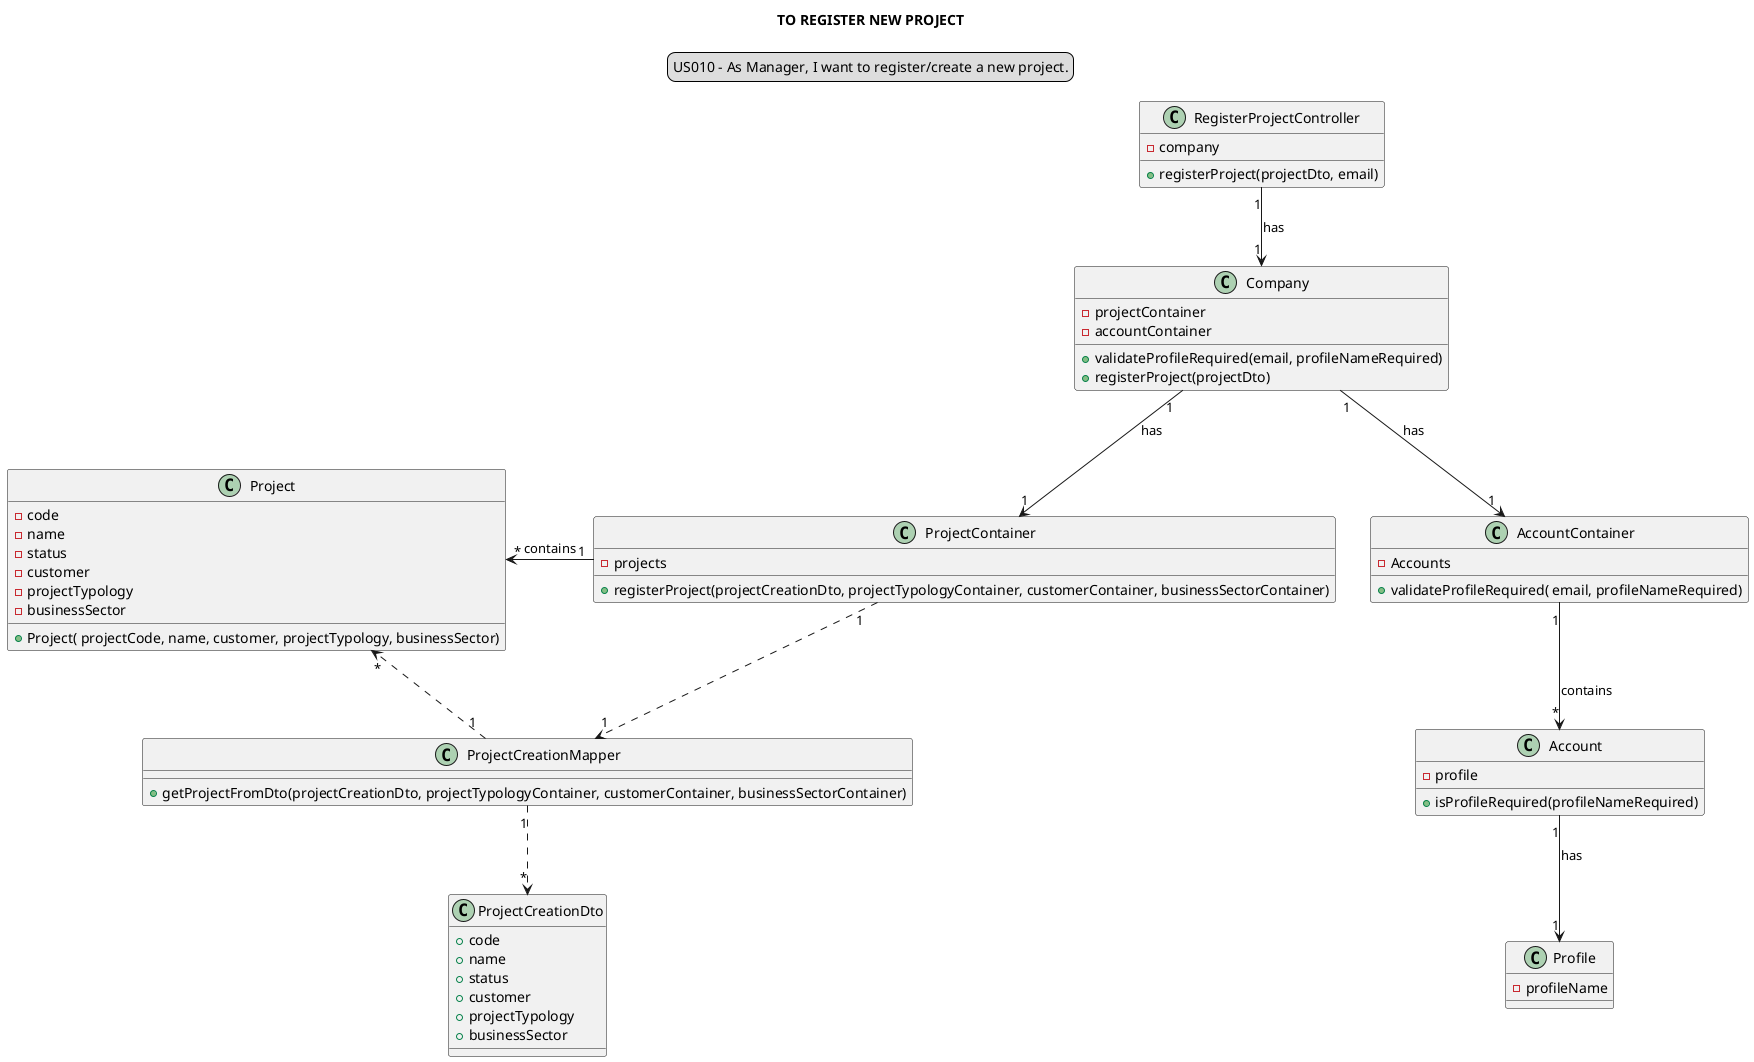 @startuml

skinparam sequenceMessageAlign center
title TO REGISTER NEW PROJECT
legend top
US010 - As Manager, I want to register/create a new project.
end legend

class RegisterProjectController {
- company
+ registerProject(projectDto, email)
}


class Company {
- projectContainer
- accountContainer
+ validateProfileRequired(email, profileNameRequired)
+ registerProject(projectDto)
}
class AccountContainer {
- Accounts
+ validateProfileRequired( email, profileNameRequired)
}

class Account {
+ isProfileRequired(profileNameRequired)
- profile
}

class Profile {
-profileName
}

class ProjectContainer {
- projects
+ registerProject(projectCreationDto, projectTypologyContainer, customerContainer, businessSectorContainer)
}

class ProjectCreationMapper{
+ getProjectFromDto(projectCreationDto, projectTypologyContainer, customerContainer, businessSectorContainer)
}
class ProjectCreationDto{
+ code
+ name
+ status
+ customer
+ projectTypology
+ businessSector
}

class Project{
- code
- name
- status
- customer
- projectTypology
- businessSector
+Project( projectCode, name, customer, projectTypology, businessSector)
}

RegisterProjectController "1"-->"1" Company: has
Company "1"-->"1" ProjectContainer: has
Company "1"-->"1" AccountContainer: has
AccountContainer "1"-->"*" Account: contains
Account "1"-->"1" Profile: has
ProjectContainer "1" -left-> "*" Project: contains
ProjectContainer "1" ..> "1" ProjectCreationMapper
ProjectCreationMapper "1"..>"*" Project
ProjectCreationMapper "1"..>"*" ProjectCreationDto

@enduml
